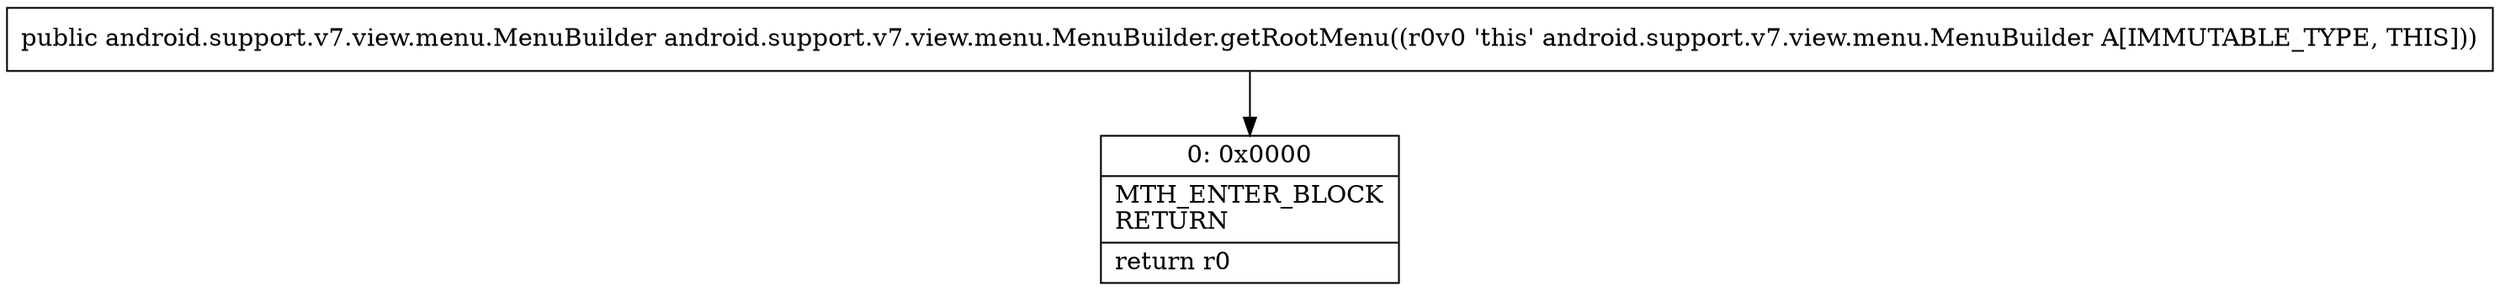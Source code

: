 digraph "CFG forandroid.support.v7.view.menu.MenuBuilder.getRootMenu()Landroid\/support\/v7\/view\/menu\/MenuBuilder;" {
Node_0 [shape=record,label="{0\:\ 0x0000|MTH_ENTER_BLOCK\lRETURN\l|return r0\l}"];
MethodNode[shape=record,label="{public android.support.v7.view.menu.MenuBuilder android.support.v7.view.menu.MenuBuilder.getRootMenu((r0v0 'this' android.support.v7.view.menu.MenuBuilder A[IMMUTABLE_TYPE, THIS])) }"];
MethodNode -> Node_0;
}

